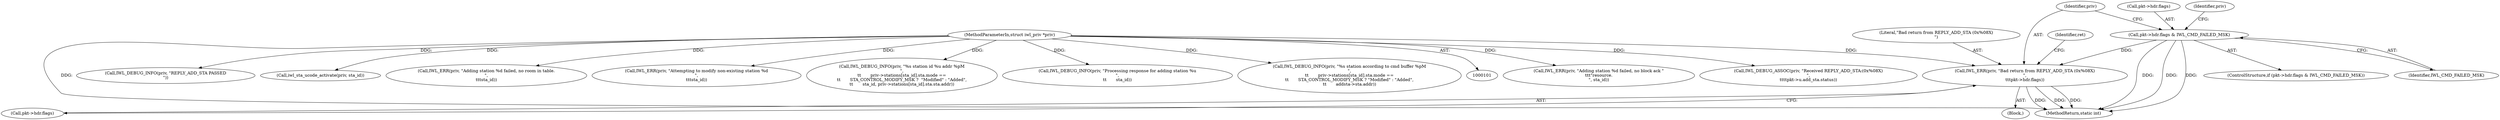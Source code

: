 digraph "0_linux_2da424b0773cea3db47e1e81db71eeebde8269d4@pointer" {
"1000129" [label="(Call,IWL_ERR(priv, \"Bad return from REPLY_ADD_STA (0x%08X)\n\",\n\t\t\tpkt->hdr.flags))"];
"1000102" [label="(MethodParameterIn,struct iwl_priv *priv)"];
"1000121" [label="(Call,pkt->hdr.flags & IWL_CMD_FAILED_MSK)"];
"1000120" [label="(ControlStructure,if (pkt->hdr.flags & IWL_CMD_FAILED_MSK))"];
"1000178" [label="(Call,IWL_ERR(priv, \"Adding station %d failed, no block ack \"\n\t\t\t\"resource.\n\", sta_id))"];
"1000190" [label="(Call,IWL_DEBUG_ASSOC(priv, \"Received REPLY_ADD_STA:(0x%08X)\n\",\n\t\t\t\tpkt->u.add_sta.status))"];
"1000127" [label="(Identifier,IWL_CMD_FAILED_MSK)"];
"1000130" [label="(Identifier,priv)"];
"1000262" [label="(MethodReturn,static int)"];
"1000161" [label="(Call,IWL_DEBUG_INFO(priv, \"REPLY_ADD_STA PASSED\n\"))"];
"1000138" [label="(Identifier,ret)"];
"1000164" [label="(Call,iwl_sta_ucode_activate(priv, sta_id))"];
"1000172" [label="(Call,IWL_ERR(priv, \"Adding station %d failed, no room in table.\n\",\n\t\t\tsta_id))"];
"1000131" [label="(Literal,\"Bad return from REPLY_ADD_STA (0x%08X)\n\")"];
"1000132" [label="(Call,pkt->hdr.flags)"];
"1000102" [label="(MethodParameterIn,struct iwl_priv *priv)"];
"1000184" [label="(Call,IWL_ERR(priv, \"Attempting to modify non-existing station %d\n\",\n\t\t\tsta_id))"];
"1000129" [label="(Call,IWL_ERR(priv, \"Bad return from REPLY_ADD_STA (0x%08X)\n\",\n\t\t\tpkt->hdr.flags))"];
"1000201" [label="(Call,IWL_DEBUG_INFO(priv, \"%s station id %u addr %pM\n\",\n\t\t       priv->stations[sta_id].sta.mode ==\n\t\t       STA_CONTROL_MODIFY_MSK ?  \"Modified\" : \"Added\",\n\t\t       sta_id, priv->stations[sta_id].sta.sta.addr))"];
"1000139" [label="(Call,IWL_DEBUG_INFO(priv, \"Processing response for adding station %u\n\",\n\t\t       sta_id))"];
"1000230" [label="(Call,IWL_DEBUG_INFO(priv, \"%s station according to cmd buffer %pM\n\",\n\t\t       priv->stations[sta_id].sta.mode ==\n\t\t       STA_CONTROL_MODIFY_MSK ? \"Modified\" : \"Added\",\n\t\t       addsta->sta.addr))"];
"1000128" [label="(Block,)"];
"1000122" [label="(Call,pkt->hdr.flags)"];
"1000140" [label="(Identifier,priv)"];
"1000121" [label="(Call,pkt->hdr.flags & IWL_CMD_FAILED_MSK)"];
"1000129" -> "1000128"  [label="AST: "];
"1000129" -> "1000132"  [label="CFG: "];
"1000130" -> "1000129"  [label="AST: "];
"1000131" -> "1000129"  [label="AST: "];
"1000132" -> "1000129"  [label="AST: "];
"1000138" -> "1000129"  [label="CFG: "];
"1000129" -> "1000262"  [label="DDG: "];
"1000129" -> "1000262"  [label="DDG: "];
"1000129" -> "1000262"  [label="DDG: "];
"1000102" -> "1000129"  [label="DDG: "];
"1000121" -> "1000129"  [label="DDG: "];
"1000102" -> "1000101"  [label="AST: "];
"1000102" -> "1000262"  [label="DDG: "];
"1000102" -> "1000139"  [label="DDG: "];
"1000102" -> "1000161"  [label="DDG: "];
"1000102" -> "1000164"  [label="DDG: "];
"1000102" -> "1000172"  [label="DDG: "];
"1000102" -> "1000178"  [label="DDG: "];
"1000102" -> "1000184"  [label="DDG: "];
"1000102" -> "1000190"  [label="DDG: "];
"1000102" -> "1000201"  [label="DDG: "];
"1000102" -> "1000230"  [label="DDG: "];
"1000121" -> "1000120"  [label="AST: "];
"1000121" -> "1000127"  [label="CFG: "];
"1000122" -> "1000121"  [label="AST: "];
"1000127" -> "1000121"  [label="AST: "];
"1000130" -> "1000121"  [label="CFG: "];
"1000140" -> "1000121"  [label="CFG: "];
"1000121" -> "1000262"  [label="DDG: "];
"1000121" -> "1000262"  [label="DDG: "];
"1000121" -> "1000262"  [label="DDG: "];
}
